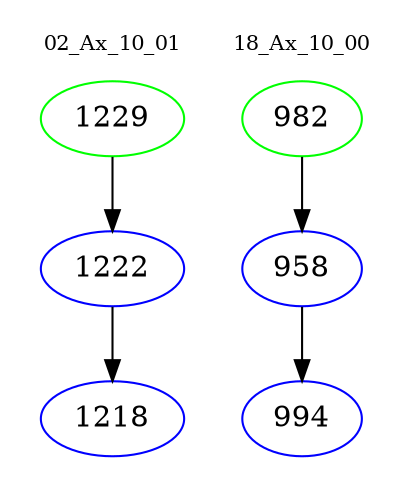 digraph{
subgraph cluster_0 {
color = white
label = "02_Ax_10_01";
fontsize=10;
T0_1229 [label="1229", color="green"]
T0_1229 -> T0_1222 [color="black"]
T0_1222 [label="1222", color="blue"]
T0_1222 -> T0_1218 [color="black"]
T0_1218 [label="1218", color="blue"]
}
subgraph cluster_1 {
color = white
label = "18_Ax_10_00";
fontsize=10;
T1_982 [label="982", color="green"]
T1_982 -> T1_958 [color="black"]
T1_958 [label="958", color="blue"]
T1_958 -> T1_994 [color="black"]
T1_994 [label="994", color="blue"]
}
}

